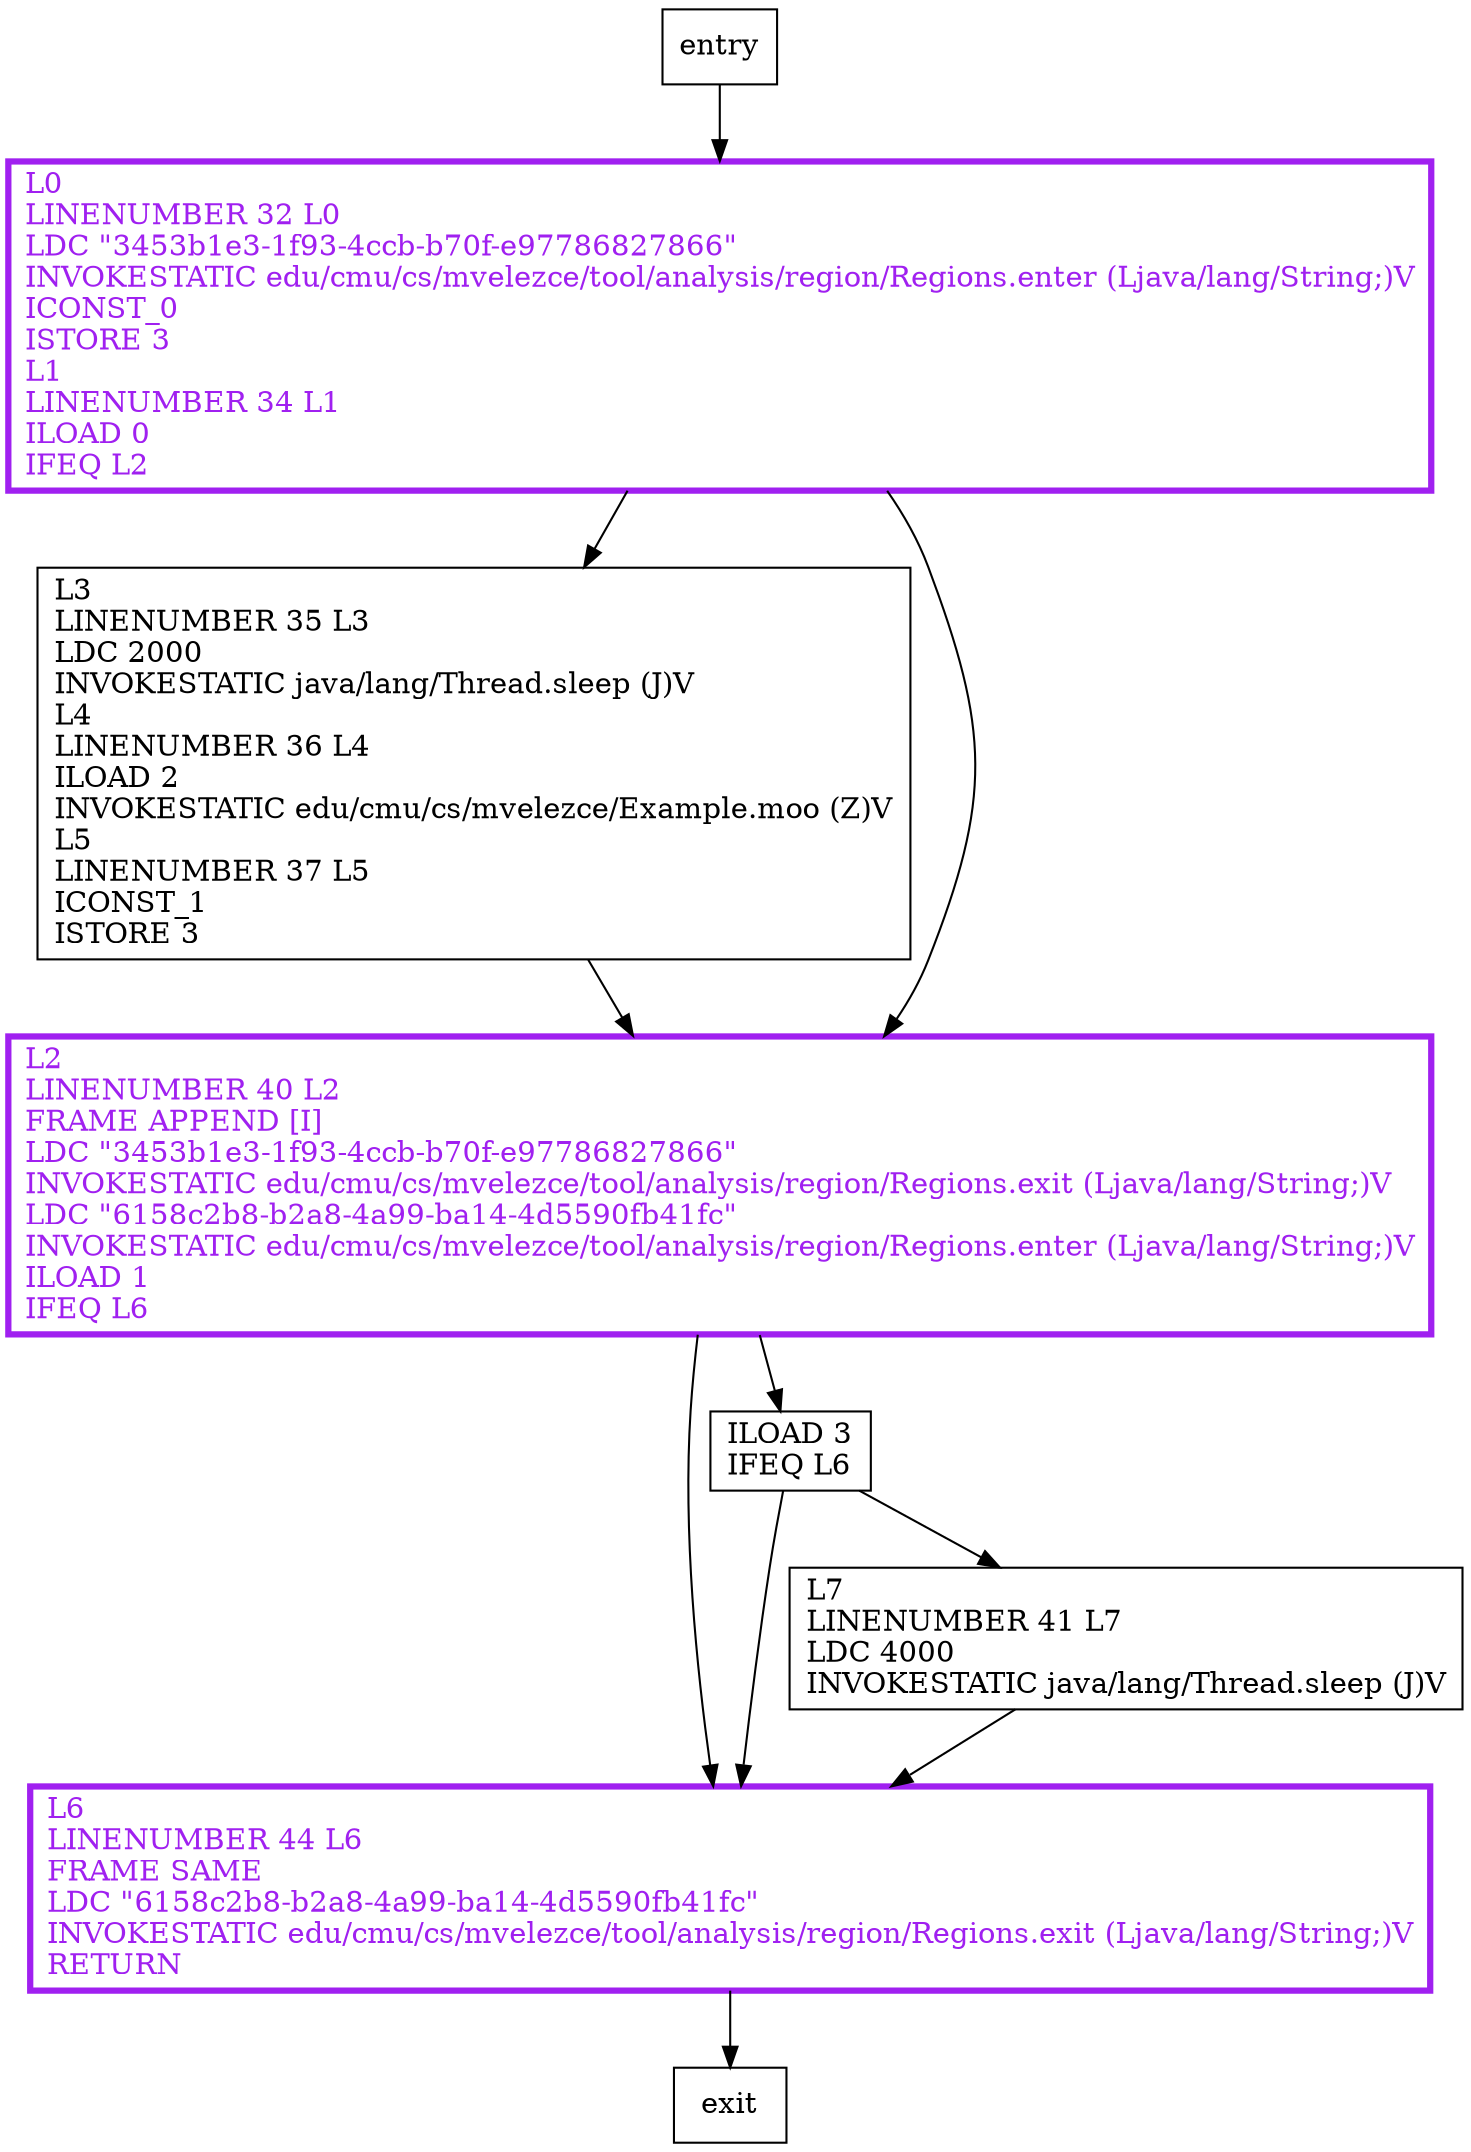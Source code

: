 digraph foo {
node [shape=record];
2124046270 [label="L6\lLINENUMBER 44 L6\lFRAME SAME\lLDC \"6158c2b8-b2a8-4a99-ba14-4d5590fb41fc\"\lINVOKESTATIC edu/cmu/cs/mvelezce/tool/analysis/region/Regions.exit (Ljava/lang/String;)V\lRETURN\l"];
1832580921 [label="L0\lLINENUMBER 32 L0\lLDC \"3453b1e3-1f93-4ccb-b70f-e97786827866\"\lINVOKESTATIC edu/cmu/cs/mvelezce/tool/analysis/region/Regions.enter (Ljava/lang/String;)V\lICONST_0\lISTORE 3\lL1\lLINENUMBER 34 L1\lILOAD 0\lIFEQ L2\l"];
369241501 [label="L3\lLINENUMBER 35 L3\lLDC 2000\lINVOKESTATIC java/lang/Thread.sleep (J)V\lL4\lLINENUMBER 36 L4\lILOAD 2\lINVOKESTATIC edu/cmu/cs/mvelezce/Example.moo (Z)V\lL5\lLINENUMBER 37 L5\lICONST_1\lISTORE 3\l"];
1151593579 [label="ILOAD 3\lIFEQ L6\l"];
1902260856 [label="L7\lLINENUMBER 41 L7\lLDC 4000\lINVOKESTATIC java/lang/Thread.sleep (J)V\l"];
497359413 [label="L2\lLINENUMBER 40 L2\lFRAME APPEND [I]\lLDC \"3453b1e3-1f93-4ccb-b70f-e97786827866\"\lINVOKESTATIC edu/cmu/cs/mvelezce/tool/analysis/region/Regions.exit (Ljava/lang/String;)V\lLDC \"6158c2b8-b2a8-4a99-ba14-4d5590fb41fc\"\lINVOKESTATIC edu/cmu/cs/mvelezce/tool/analysis/region/Regions.enter (Ljava/lang/String;)V\lILOAD 1\lIFEQ L6\l"];
entry;
exit;
entry -> 1832580921;
2124046270 -> exit;
1832580921 -> 369241501;
1832580921 -> 497359413;
369241501 -> 497359413;
1151593579 -> 2124046270;
1151593579 -> 1902260856;
1902260856 -> 2124046270;
497359413 -> 2124046270;
497359413 -> 1151593579;
2124046270[fontcolor="purple", penwidth=3, color="purple"];
1832580921[fontcolor="purple", penwidth=3, color="purple"];
497359413[fontcolor="purple", penwidth=3, color="purple"];
}
